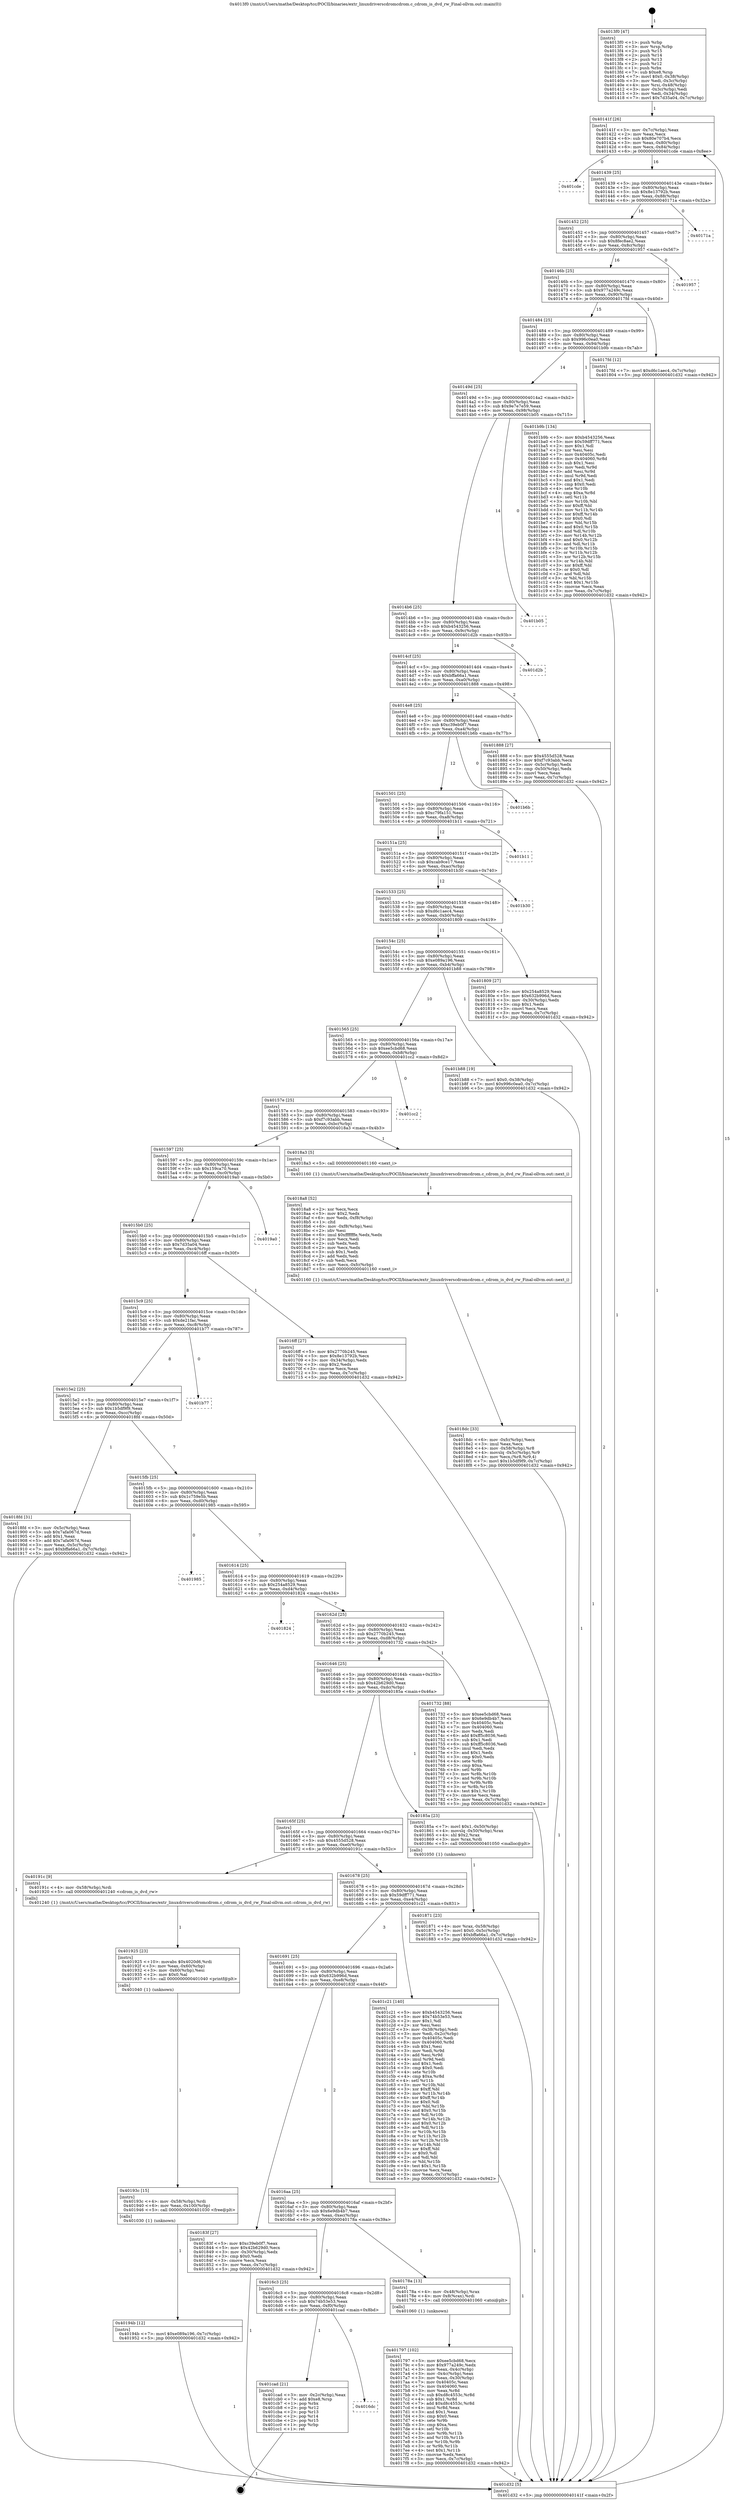 digraph "0x4013f0" {
  label = "0x4013f0 (/mnt/c/Users/mathe/Desktop/tcc/POCII/binaries/extr_linuxdriverscdromcdrom.c_cdrom_is_dvd_rw_Final-ollvm.out::main(0))"
  labelloc = "t"
  node[shape=record]

  Entry [label="",width=0.3,height=0.3,shape=circle,fillcolor=black,style=filled]
  "0x40141f" [label="{
     0x40141f [26]\l
     | [instrs]\l
     &nbsp;&nbsp;0x40141f \<+3\>: mov -0x7c(%rbp),%eax\l
     &nbsp;&nbsp;0x401422 \<+2\>: mov %eax,%ecx\l
     &nbsp;&nbsp;0x401424 \<+6\>: sub $0x80e707b4,%ecx\l
     &nbsp;&nbsp;0x40142a \<+3\>: mov %eax,-0x80(%rbp)\l
     &nbsp;&nbsp;0x40142d \<+6\>: mov %ecx,-0x84(%rbp)\l
     &nbsp;&nbsp;0x401433 \<+6\>: je 0000000000401cde \<main+0x8ee\>\l
  }"]
  "0x401cde" [label="{
     0x401cde\l
  }", style=dashed]
  "0x401439" [label="{
     0x401439 [25]\l
     | [instrs]\l
     &nbsp;&nbsp;0x401439 \<+5\>: jmp 000000000040143e \<main+0x4e\>\l
     &nbsp;&nbsp;0x40143e \<+3\>: mov -0x80(%rbp),%eax\l
     &nbsp;&nbsp;0x401441 \<+5\>: sub $0x8e13792b,%eax\l
     &nbsp;&nbsp;0x401446 \<+6\>: mov %eax,-0x88(%rbp)\l
     &nbsp;&nbsp;0x40144c \<+6\>: je 000000000040171a \<main+0x32a\>\l
  }"]
  Exit [label="",width=0.3,height=0.3,shape=circle,fillcolor=black,style=filled,peripheries=2]
  "0x40171a" [label="{
     0x40171a\l
  }", style=dashed]
  "0x401452" [label="{
     0x401452 [25]\l
     | [instrs]\l
     &nbsp;&nbsp;0x401452 \<+5\>: jmp 0000000000401457 \<main+0x67\>\l
     &nbsp;&nbsp;0x401457 \<+3\>: mov -0x80(%rbp),%eax\l
     &nbsp;&nbsp;0x40145a \<+5\>: sub $0x8fec8ae2,%eax\l
     &nbsp;&nbsp;0x40145f \<+6\>: mov %eax,-0x8c(%rbp)\l
     &nbsp;&nbsp;0x401465 \<+6\>: je 0000000000401957 \<main+0x567\>\l
  }"]
  "0x4016dc" [label="{
     0x4016dc\l
  }", style=dashed]
  "0x401957" [label="{
     0x401957\l
  }", style=dashed]
  "0x40146b" [label="{
     0x40146b [25]\l
     | [instrs]\l
     &nbsp;&nbsp;0x40146b \<+5\>: jmp 0000000000401470 \<main+0x80\>\l
     &nbsp;&nbsp;0x401470 \<+3\>: mov -0x80(%rbp),%eax\l
     &nbsp;&nbsp;0x401473 \<+5\>: sub $0x977a249c,%eax\l
     &nbsp;&nbsp;0x401478 \<+6\>: mov %eax,-0x90(%rbp)\l
     &nbsp;&nbsp;0x40147e \<+6\>: je 00000000004017fd \<main+0x40d\>\l
  }"]
  "0x401cad" [label="{
     0x401cad [21]\l
     | [instrs]\l
     &nbsp;&nbsp;0x401cad \<+3\>: mov -0x2c(%rbp),%eax\l
     &nbsp;&nbsp;0x401cb0 \<+7\>: add $0xe8,%rsp\l
     &nbsp;&nbsp;0x401cb7 \<+1\>: pop %rbx\l
     &nbsp;&nbsp;0x401cb8 \<+2\>: pop %r12\l
     &nbsp;&nbsp;0x401cba \<+2\>: pop %r13\l
     &nbsp;&nbsp;0x401cbc \<+2\>: pop %r14\l
     &nbsp;&nbsp;0x401cbe \<+2\>: pop %r15\l
     &nbsp;&nbsp;0x401cc0 \<+1\>: pop %rbp\l
     &nbsp;&nbsp;0x401cc1 \<+1\>: ret\l
  }"]
  "0x4017fd" [label="{
     0x4017fd [12]\l
     | [instrs]\l
     &nbsp;&nbsp;0x4017fd \<+7\>: movl $0xd6c1aec4,-0x7c(%rbp)\l
     &nbsp;&nbsp;0x401804 \<+5\>: jmp 0000000000401d32 \<main+0x942\>\l
  }"]
  "0x401484" [label="{
     0x401484 [25]\l
     | [instrs]\l
     &nbsp;&nbsp;0x401484 \<+5\>: jmp 0000000000401489 \<main+0x99\>\l
     &nbsp;&nbsp;0x401489 \<+3\>: mov -0x80(%rbp),%eax\l
     &nbsp;&nbsp;0x40148c \<+5\>: sub $0x996c0ea0,%eax\l
     &nbsp;&nbsp;0x401491 \<+6\>: mov %eax,-0x94(%rbp)\l
     &nbsp;&nbsp;0x401497 \<+6\>: je 0000000000401b9b \<main+0x7ab\>\l
  }"]
  "0x40194b" [label="{
     0x40194b [12]\l
     | [instrs]\l
     &nbsp;&nbsp;0x40194b \<+7\>: movl $0xe089a196,-0x7c(%rbp)\l
     &nbsp;&nbsp;0x401952 \<+5\>: jmp 0000000000401d32 \<main+0x942\>\l
  }"]
  "0x401b9b" [label="{
     0x401b9b [134]\l
     | [instrs]\l
     &nbsp;&nbsp;0x401b9b \<+5\>: mov $0xb4543256,%eax\l
     &nbsp;&nbsp;0x401ba0 \<+5\>: mov $0x59dff771,%ecx\l
     &nbsp;&nbsp;0x401ba5 \<+2\>: mov $0x1,%dl\l
     &nbsp;&nbsp;0x401ba7 \<+2\>: xor %esi,%esi\l
     &nbsp;&nbsp;0x401ba9 \<+7\>: mov 0x40405c,%edi\l
     &nbsp;&nbsp;0x401bb0 \<+8\>: mov 0x404060,%r8d\l
     &nbsp;&nbsp;0x401bb8 \<+3\>: sub $0x1,%esi\l
     &nbsp;&nbsp;0x401bbb \<+3\>: mov %edi,%r9d\l
     &nbsp;&nbsp;0x401bbe \<+3\>: add %esi,%r9d\l
     &nbsp;&nbsp;0x401bc1 \<+4\>: imul %r9d,%edi\l
     &nbsp;&nbsp;0x401bc5 \<+3\>: and $0x1,%edi\l
     &nbsp;&nbsp;0x401bc8 \<+3\>: cmp $0x0,%edi\l
     &nbsp;&nbsp;0x401bcb \<+4\>: sete %r10b\l
     &nbsp;&nbsp;0x401bcf \<+4\>: cmp $0xa,%r8d\l
     &nbsp;&nbsp;0x401bd3 \<+4\>: setl %r11b\l
     &nbsp;&nbsp;0x401bd7 \<+3\>: mov %r10b,%bl\l
     &nbsp;&nbsp;0x401bda \<+3\>: xor $0xff,%bl\l
     &nbsp;&nbsp;0x401bdd \<+3\>: mov %r11b,%r14b\l
     &nbsp;&nbsp;0x401be0 \<+4\>: xor $0xff,%r14b\l
     &nbsp;&nbsp;0x401be4 \<+3\>: xor $0x0,%dl\l
     &nbsp;&nbsp;0x401be7 \<+3\>: mov %bl,%r15b\l
     &nbsp;&nbsp;0x401bea \<+4\>: and $0x0,%r15b\l
     &nbsp;&nbsp;0x401bee \<+3\>: and %dl,%r10b\l
     &nbsp;&nbsp;0x401bf1 \<+3\>: mov %r14b,%r12b\l
     &nbsp;&nbsp;0x401bf4 \<+4\>: and $0x0,%r12b\l
     &nbsp;&nbsp;0x401bf8 \<+3\>: and %dl,%r11b\l
     &nbsp;&nbsp;0x401bfb \<+3\>: or %r10b,%r15b\l
     &nbsp;&nbsp;0x401bfe \<+3\>: or %r11b,%r12b\l
     &nbsp;&nbsp;0x401c01 \<+3\>: xor %r12b,%r15b\l
     &nbsp;&nbsp;0x401c04 \<+3\>: or %r14b,%bl\l
     &nbsp;&nbsp;0x401c07 \<+3\>: xor $0xff,%bl\l
     &nbsp;&nbsp;0x401c0a \<+3\>: or $0x0,%dl\l
     &nbsp;&nbsp;0x401c0d \<+2\>: and %dl,%bl\l
     &nbsp;&nbsp;0x401c0f \<+3\>: or %bl,%r15b\l
     &nbsp;&nbsp;0x401c12 \<+4\>: test $0x1,%r15b\l
     &nbsp;&nbsp;0x401c16 \<+3\>: cmovne %ecx,%eax\l
     &nbsp;&nbsp;0x401c19 \<+3\>: mov %eax,-0x7c(%rbp)\l
     &nbsp;&nbsp;0x401c1c \<+5\>: jmp 0000000000401d32 \<main+0x942\>\l
  }"]
  "0x40149d" [label="{
     0x40149d [25]\l
     | [instrs]\l
     &nbsp;&nbsp;0x40149d \<+5\>: jmp 00000000004014a2 \<main+0xb2\>\l
     &nbsp;&nbsp;0x4014a2 \<+3\>: mov -0x80(%rbp),%eax\l
     &nbsp;&nbsp;0x4014a5 \<+5\>: sub $0x9e7e7e59,%eax\l
     &nbsp;&nbsp;0x4014aa \<+6\>: mov %eax,-0x98(%rbp)\l
     &nbsp;&nbsp;0x4014b0 \<+6\>: je 0000000000401b05 \<main+0x715\>\l
  }"]
  "0x40193c" [label="{
     0x40193c [15]\l
     | [instrs]\l
     &nbsp;&nbsp;0x40193c \<+4\>: mov -0x58(%rbp),%rdi\l
     &nbsp;&nbsp;0x401940 \<+6\>: mov %eax,-0x100(%rbp)\l
     &nbsp;&nbsp;0x401946 \<+5\>: call 0000000000401030 \<free@plt\>\l
     | [calls]\l
     &nbsp;&nbsp;0x401030 \{1\} (unknown)\l
  }"]
  "0x401b05" [label="{
     0x401b05\l
  }", style=dashed]
  "0x4014b6" [label="{
     0x4014b6 [25]\l
     | [instrs]\l
     &nbsp;&nbsp;0x4014b6 \<+5\>: jmp 00000000004014bb \<main+0xcb\>\l
     &nbsp;&nbsp;0x4014bb \<+3\>: mov -0x80(%rbp),%eax\l
     &nbsp;&nbsp;0x4014be \<+5\>: sub $0xb4543256,%eax\l
     &nbsp;&nbsp;0x4014c3 \<+6\>: mov %eax,-0x9c(%rbp)\l
     &nbsp;&nbsp;0x4014c9 \<+6\>: je 0000000000401d2b \<main+0x93b\>\l
  }"]
  "0x401925" [label="{
     0x401925 [23]\l
     | [instrs]\l
     &nbsp;&nbsp;0x401925 \<+10\>: movabs $0x4020d6,%rdi\l
     &nbsp;&nbsp;0x40192f \<+3\>: mov %eax,-0x60(%rbp)\l
     &nbsp;&nbsp;0x401932 \<+3\>: mov -0x60(%rbp),%esi\l
     &nbsp;&nbsp;0x401935 \<+2\>: mov $0x0,%al\l
     &nbsp;&nbsp;0x401937 \<+5\>: call 0000000000401040 \<printf@plt\>\l
     | [calls]\l
     &nbsp;&nbsp;0x401040 \{1\} (unknown)\l
  }"]
  "0x401d2b" [label="{
     0x401d2b\l
  }", style=dashed]
  "0x4014cf" [label="{
     0x4014cf [25]\l
     | [instrs]\l
     &nbsp;&nbsp;0x4014cf \<+5\>: jmp 00000000004014d4 \<main+0xe4\>\l
     &nbsp;&nbsp;0x4014d4 \<+3\>: mov -0x80(%rbp),%eax\l
     &nbsp;&nbsp;0x4014d7 \<+5\>: sub $0xbffa66a1,%eax\l
     &nbsp;&nbsp;0x4014dc \<+6\>: mov %eax,-0xa0(%rbp)\l
     &nbsp;&nbsp;0x4014e2 \<+6\>: je 0000000000401888 \<main+0x498\>\l
  }"]
  "0x4018dc" [label="{
     0x4018dc [33]\l
     | [instrs]\l
     &nbsp;&nbsp;0x4018dc \<+6\>: mov -0xfc(%rbp),%ecx\l
     &nbsp;&nbsp;0x4018e2 \<+3\>: imul %eax,%ecx\l
     &nbsp;&nbsp;0x4018e5 \<+4\>: mov -0x58(%rbp),%r8\l
     &nbsp;&nbsp;0x4018e9 \<+4\>: movslq -0x5c(%rbp),%r9\l
     &nbsp;&nbsp;0x4018ed \<+4\>: mov %ecx,(%r8,%r9,4)\l
     &nbsp;&nbsp;0x4018f1 \<+7\>: movl $0x1b5df9f9,-0x7c(%rbp)\l
     &nbsp;&nbsp;0x4018f8 \<+5\>: jmp 0000000000401d32 \<main+0x942\>\l
  }"]
  "0x401888" [label="{
     0x401888 [27]\l
     | [instrs]\l
     &nbsp;&nbsp;0x401888 \<+5\>: mov $0x4555d528,%eax\l
     &nbsp;&nbsp;0x40188d \<+5\>: mov $0xf7c93abb,%ecx\l
     &nbsp;&nbsp;0x401892 \<+3\>: mov -0x5c(%rbp),%edx\l
     &nbsp;&nbsp;0x401895 \<+3\>: cmp -0x50(%rbp),%edx\l
     &nbsp;&nbsp;0x401898 \<+3\>: cmovl %ecx,%eax\l
     &nbsp;&nbsp;0x40189b \<+3\>: mov %eax,-0x7c(%rbp)\l
     &nbsp;&nbsp;0x40189e \<+5\>: jmp 0000000000401d32 \<main+0x942\>\l
  }"]
  "0x4014e8" [label="{
     0x4014e8 [25]\l
     | [instrs]\l
     &nbsp;&nbsp;0x4014e8 \<+5\>: jmp 00000000004014ed \<main+0xfd\>\l
     &nbsp;&nbsp;0x4014ed \<+3\>: mov -0x80(%rbp),%eax\l
     &nbsp;&nbsp;0x4014f0 \<+5\>: sub $0xc39eb0f7,%eax\l
     &nbsp;&nbsp;0x4014f5 \<+6\>: mov %eax,-0xa4(%rbp)\l
     &nbsp;&nbsp;0x4014fb \<+6\>: je 0000000000401b6b \<main+0x77b\>\l
  }"]
  "0x4018a8" [label="{
     0x4018a8 [52]\l
     | [instrs]\l
     &nbsp;&nbsp;0x4018a8 \<+2\>: xor %ecx,%ecx\l
     &nbsp;&nbsp;0x4018aa \<+5\>: mov $0x2,%edx\l
     &nbsp;&nbsp;0x4018af \<+6\>: mov %edx,-0xf8(%rbp)\l
     &nbsp;&nbsp;0x4018b5 \<+1\>: cltd\l
     &nbsp;&nbsp;0x4018b6 \<+6\>: mov -0xf8(%rbp),%esi\l
     &nbsp;&nbsp;0x4018bc \<+2\>: idiv %esi\l
     &nbsp;&nbsp;0x4018be \<+6\>: imul $0xfffffffe,%edx,%edx\l
     &nbsp;&nbsp;0x4018c4 \<+2\>: mov %ecx,%edi\l
     &nbsp;&nbsp;0x4018c6 \<+2\>: sub %edx,%edi\l
     &nbsp;&nbsp;0x4018c8 \<+2\>: mov %ecx,%edx\l
     &nbsp;&nbsp;0x4018ca \<+3\>: sub $0x1,%edx\l
     &nbsp;&nbsp;0x4018cd \<+2\>: add %edx,%edi\l
     &nbsp;&nbsp;0x4018cf \<+2\>: sub %edi,%ecx\l
     &nbsp;&nbsp;0x4018d1 \<+6\>: mov %ecx,-0xfc(%rbp)\l
     &nbsp;&nbsp;0x4018d7 \<+5\>: call 0000000000401160 \<next_i\>\l
     | [calls]\l
     &nbsp;&nbsp;0x401160 \{1\} (/mnt/c/Users/mathe/Desktop/tcc/POCII/binaries/extr_linuxdriverscdromcdrom.c_cdrom_is_dvd_rw_Final-ollvm.out::next_i)\l
  }"]
  "0x401b6b" [label="{
     0x401b6b\l
  }", style=dashed]
  "0x401501" [label="{
     0x401501 [25]\l
     | [instrs]\l
     &nbsp;&nbsp;0x401501 \<+5\>: jmp 0000000000401506 \<main+0x116\>\l
     &nbsp;&nbsp;0x401506 \<+3\>: mov -0x80(%rbp),%eax\l
     &nbsp;&nbsp;0x401509 \<+5\>: sub $0xc79fa151,%eax\l
     &nbsp;&nbsp;0x40150e \<+6\>: mov %eax,-0xa8(%rbp)\l
     &nbsp;&nbsp;0x401514 \<+6\>: je 0000000000401b11 \<main+0x721\>\l
  }"]
  "0x401871" [label="{
     0x401871 [23]\l
     | [instrs]\l
     &nbsp;&nbsp;0x401871 \<+4\>: mov %rax,-0x58(%rbp)\l
     &nbsp;&nbsp;0x401875 \<+7\>: movl $0x0,-0x5c(%rbp)\l
     &nbsp;&nbsp;0x40187c \<+7\>: movl $0xbffa66a1,-0x7c(%rbp)\l
     &nbsp;&nbsp;0x401883 \<+5\>: jmp 0000000000401d32 \<main+0x942\>\l
  }"]
  "0x401b11" [label="{
     0x401b11\l
  }", style=dashed]
  "0x40151a" [label="{
     0x40151a [25]\l
     | [instrs]\l
     &nbsp;&nbsp;0x40151a \<+5\>: jmp 000000000040151f \<main+0x12f\>\l
     &nbsp;&nbsp;0x40151f \<+3\>: mov -0x80(%rbp),%eax\l
     &nbsp;&nbsp;0x401522 \<+5\>: sub $0xcab9ce17,%eax\l
     &nbsp;&nbsp;0x401527 \<+6\>: mov %eax,-0xac(%rbp)\l
     &nbsp;&nbsp;0x40152d \<+6\>: je 0000000000401b30 \<main+0x740\>\l
  }"]
  "0x401797" [label="{
     0x401797 [102]\l
     | [instrs]\l
     &nbsp;&nbsp;0x401797 \<+5\>: mov $0xee5cbd68,%ecx\l
     &nbsp;&nbsp;0x40179c \<+5\>: mov $0x977a249c,%edx\l
     &nbsp;&nbsp;0x4017a1 \<+3\>: mov %eax,-0x4c(%rbp)\l
     &nbsp;&nbsp;0x4017a4 \<+3\>: mov -0x4c(%rbp),%eax\l
     &nbsp;&nbsp;0x4017a7 \<+3\>: mov %eax,-0x30(%rbp)\l
     &nbsp;&nbsp;0x4017aa \<+7\>: mov 0x40405c,%eax\l
     &nbsp;&nbsp;0x4017b1 \<+7\>: mov 0x404060,%esi\l
     &nbsp;&nbsp;0x4017b8 \<+3\>: mov %eax,%r8d\l
     &nbsp;&nbsp;0x4017bb \<+7\>: sub $0xd8c4553c,%r8d\l
     &nbsp;&nbsp;0x4017c2 \<+4\>: sub $0x1,%r8d\l
     &nbsp;&nbsp;0x4017c6 \<+7\>: add $0xd8c4553c,%r8d\l
     &nbsp;&nbsp;0x4017cd \<+4\>: imul %r8d,%eax\l
     &nbsp;&nbsp;0x4017d1 \<+3\>: and $0x1,%eax\l
     &nbsp;&nbsp;0x4017d4 \<+3\>: cmp $0x0,%eax\l
     &nbsp;&nbsp;0x4017d7 \<+4\>: sete %r9b\l
     &nbsp;&nbsp;0x4017db \<+3\>: cmp $0xa,%esi\l
     &nbsp;&nbsp;0x4017de \<+4\>: setl %r10b\l
     &nbsp;&nbsp;0x4017e2 \<+3\>: mov %r9b,%r11b\l
     &nbsp;&nbsp;0x4017e5 \<+3\>: and %r10b,%r11b\l
     &nbsp;&nbsp;0x4017e8 \<+3\>: xor %r10b,%r9b\l
     &nbsp;&nbsp;0x4017eb \<+3\>: or %r9b,%r11b\l
     &nbsp;&nbsp;0x4017ee \<+4\>: test $0x1,%r11b\l
     &nbsp;&nbsp;0x4017f2 \<+3\>: cmovne %edx,%ecx\l
     &nbsp;&nbsp;0x4017f5 \<+3\>: mov %ecx,-0x7c(%rbp)\l
     &nbsp;&nbsp;0x4017f8 \<+5\>: jmp 0000000000401d32 \<main+0x942\>\l
  }"]
  "0x401b30" [label="{
     0x401b30\l
  }", style=dashed]
  "0x401533" [label="{
     0x401533 [25]\l
     | [instrs]\l
     &nbsp;&nbsp;0x401533 \<+5\>: jmp 0000000000401538 \<main+0x148\>\l
     &nbsp;&nbsp;0x401538 \<+3\>: mov -0x80(%rbp),%eax\l
     &nbsp;&nbsp;0x40153b \<+5\>: sub $0xd6c1aec4,%eax\l
     &nbsp;&nbsp;0x401540 \<+6\>: mov %eax,-0xb0(%rbp)\l
     &nbsp;&nbsp;0x401546 \<+6\>: je 0000000000401809 \<main+0x419\>\l
  }"]
  "0x4016c3" [label="{
     0x4016c3 [25]\l
     | [instrs]\l
     &nbsp;&nbsp;0x4016c3 \<+5\>: jmp 00000000004016c8 \<main+0x2d8\>\l
     &nbsp;&nbsp;0x4016c8 \<+3\>: mov -0x80(%rbp),%eax\l
     &nbsp;&nbsp;0x4016cb \<+5\>: sub $0x74b53e53,%eax\l
     &nbsp;&nbsp;0x4016d0 \<+6\>: mov %eax,-0xf0(%rbp)\l
     &nbsp;&nbsp;0x4016d6 \<+6\>: je 0000000000401cad \<main+0x8bd\>\l
  }"]
  "0x401809" [label="{
     0x401809 [27]\l
     | [instrs]\l
     &nbsp;&nbsp;0x401809 \<+5\>: mov $0x254a8529,%eax\l
     &nbsp;&nbsp;0x40180e \<+5\>: mov $0x632b996d,%ecx\l
     &nbsp;&nbsp;0x401813 \<+3\>: mov -0x30(%rbp),%edx\l
     &nbsp;&nbsp;0x401816 \<+3\>: cmp $0x1,%edx\l
     &nbsp;&nbsp;0x401819 \<+3\>: cmovl %ecx,%eax\l
     &nbsp;&nbsp;0x40181c \<+3\>: mov %eax,-0x7c(%rbp)\l
     &nbsp;&nbsp;0x40181f \<+5\>: jmp 0000000000401d32 \<main+0x942\>\l
  }"]
  "0x40154c" [label="{
     0x40154c [25]\l
     | [instrs]\l
     &nbsp;&nbsp;0x40154c \<+5\>: jmp 0000000000401551 \<main+0x161\>\l
     &nbsp;&nbsp;0x401551 \<+3\>: mov -0x80(%rbp),%eax\l
     &nbsp;&nbsp;0x401554 \<+5\>: sub $0xe089a196,%eax\l
     &nbsp;&nbsp;0x401559 \<+6\>: mov %eax,-0xb4(%rbp)\l
     &nbsp;&nbsp;0x40155f \<+6\>: je 0000000000401b88 \<main+0x798\>\l
  }"]
  "0x40178a" [label="{
     0x40178a [13]\l
     | [instrs]\l
     &nbsp;&nbsp;0x40178a \<+4\>: mov -0x48(%rbp),%rax\l
     &nbsp;&nbsp;0x40178e \<+4\>: mov 0x8(%rax),%rdi\l
     &nbsp;&nbsp;0x401792 \<+5\>: call 0000000000401060 \<atoi@plt\>\l
     | [calls]\l
     &nbsp;&nbsp;0x401060 \{1\} (unknown)\l
  }"]
  "0x401b88" [label="{
     0x401b88 [19]\l
     | [instrs]\l
     &nbsp;&nbsp;0x401b88 \<+7\>: movl $0x0,-0x38(%rbp)\l
     &nbsp;&nbsp;0x401b8f \<+7\>: movl $0x996c0ea0,-0x7c(%rbp)\l
     &nbsp;&nbsp;0x401b96 \<+5\>: jmp 0000000000401d32 \<main+0x942\>\l
  }"]
  "0x401565" [label="{
     0x401565 [25]\l
     | [instrs]\l
     &nbsp;&nbsp;0x401565 \<+5\>: jmp 000000000040156a \<main+0x17a\>\l
     &nbsp;&nbsp;0x40156a \<+3\>: mov -0x80(%rbp),%eax\l
     &nbsp;&nbsp;0x40156d \<+5\>: sub $0xee5cbd68,%eax\l
     &nbsp;&nbsp;0x401572 \<+6\>: mov %eax,-0xb8(%rbp)\l
     &nbsp;&nbsp;0x401578 \<+6\>: je 0000000000401cc2 \<main+0x8d2\>\l
  }"]
  "0x4016aa" [label="{
     0x4016aa [25]\l
     | [instrs]\l
     &nbsp;&nbsp;0x4016aa \<+5\>: jmp 00000000004016af \<main+0x2bf\>\l
     &nbsp;&nbsp;0x4016af \<+3\>: mov -0x80(%rbp),%eax\l
     &nbsp;&nbsp;0x4016b2 \<+5\>: sub $0x6e9db4b7,%eax\l
     &nbsp;&nbsp;0x4016b7 \<+6\>: mov %eax,-0xec(%rbp)\l
     &nbsp;&nbsp;0x4016bd \<+6\>: je 000000000040178a \<main+0x39a\>\l
  }"]
  "0x401cc2" [label="{
     0x401cc2\l
  }", style=dashed]
  "0x40157e" [label="{
     0x40157e [25]\l
     | [instrs]\l
     &nbsp;&nbsp;0x40157e \<+5\>: jmp 0000000000401583 \<main+0x193\>\l
     &nbsp;&nbsp;0x401583 \<+3\>: mov -0x80(%rbp),%eax\l
     &nbsp;&nbsp;0x401586 \<+5\>: sub $0xf7c93abb,%eax\l
     &nbsp;&nbsp;0x40158b \<+6\>: mov %eax,-0xbc(%rbp)\l
     &nbsp;&nbsp;0x401591 \<+6\>: je 00000000004018a3 \<main+0x4b3\>\l
  }"]
  "0x40183f" [label="{
     0x40183f [27]\l
     | [instrs]\l
     &nbsp;&nbsp;0x40183f \<+5\>: mov $0xc39eb0f7,%eax\l
     &nbsp;&nbsp;0x401844 \<+5\>: mov $0x42b629d0,%ecx\l
     &nbsp;&nbsp;0x401849 \<+3\>: mov -0x30(%rbp),%edx\l
     &nbsp;&nbsp;0x40184c \<+3\>: cmp $0x0,%edx\l
     &nbsp;&nbsp;0x40184f \<+3\>: cmove %ecx,%eax\l
     &nbsp;&nbsp;0x401852 \<+3\>: mov %eax,-0x7c(%rbp)\l
     &nbsp;&nbsp;0x401855 \<+5\>: jmp 0000000000401d32 \<main+0x942\>\l
  }"]
  "0x4018a3" [label="{
     0x4018a3 [5]\l
     | [instrs]\l
     &nbsp;&nbsp;0x4018a3 \<+5\>: call 0000000000401160 \<next_i\>\l
     | [calls]\l
     &nbsp;&nbsp;0x401160 \{1\} (/mnt/c/Users/mathe/Desktop/tcc/POCII/binaries/extr_linuxdriverscdromcdrom.c_cdrom_is_dvd_rw_Final-ollvm.out::next_i)\l
  }"]
  "0x401597" [label="{
     0x401597 [25]\l
     | [instrs]\l
     &nbsp;&nbsp;0x401597 \<+5\>: jmp 000000000040159c \<main+0x1ac\>\l
     &nbsp;&nbsp;0x40159c \<+3\>: mov -0x80(%rbp),%eax\l
     &nbsp;&nbsp;0x40159f \<+5\>: sub $0x159ca70,%eax\l
     &nbsp;&nbsp;0x4015a4 \<+6\>: mov %eax,-0xc0(%rbp)\l
     &nbsp;&nbsp;0x4015aa \<+6\>: je 00000000004019a0 \<main+0x5b0\>\l
  }"]
  "0x401691" [label="{
     0x401691 [25]\l
     | [instrs]\l
     &nbsp;&nbsp;0x401691 \<+5\>: jmp 0000000000401696 \<main+0x2a6\>\l
     &nbsp;&nbsp;0x401696 \<+3\>: mov -0x80(%rbp),%eax\l
     &nbsp;&nbsp;0x401699 \<+5\>: sub $0x632b996d,%eax\l
     &nbsp;&nbsp;0x40169e \<+6\>: mov %eax,-0xe8(%rbp)\l
     &nbsp;&nbsp;0x4016a4 \<+6\>: je 000000000040183f \<main+0x44f\>\l
  }"]
  "0x4019a0" [label="{
     0x4019a0\l
  }", style=dashed]
  "0x4015b0" [label="{
     0x4015b0 [25]\l
     | [instrs]\l
     &nbsp;&nbsp;0x4015b0 \<+5\>: jmp 00000000004015b5 \<main+0x1c5\>\l
     &nbsp;&nbsp;0x4015b5 \<+3\>: mov -0x80(%rbp),%eax\l
     &nbsp;&nbsp;0x4015b8 \<+5\>: sub $0x7d35a04,%eax\l
     &nbsp;&nbsp;0x4015bd \<+6\>: mov %eax,-0xc4(%rbp)\l
     &nbsp;&nbsp;0x4015c3 \<+6\>: je 00000000004016ff \<main+0x30f\>\l
  }"]
  "0x401c21" [label="{
     0x401c21 [140]\l
     | [instrs]\l
     &nbsp;&nbsp;0x401c21 \<+5\>: mov $0xb4543256,%eax\l
     &nbsp;&nbsp;0x401c26 \<+5\>: mov $0x74b53e53,%ecx\l
     &nbsp;&nbsp;0x401c2b \<+2\>: mov $0x1,%dl\l
     &nbsp;&nbsp;0x401c2d \<+2\>: xor %esi,%esi\l
     &nbsp;&nbsp;0x401c2f \<+3\>: mov -0x38(%rbp),%edi\l
     &nbsp;&nbsp;0x401c32 \<+3\>: mov %edi,-0x2c(%rbp)\l
     &nbsp;&nbsp;0x401c35 \<+7\>: mov 0x40405c,%edi\l
     &nbsp;&nbsp;0x401c3c \<+8\>: mov 0x404060,%r8d\l
     &nbsp;&nbsp;0x401c44 \<+3\>: sub $0x1,%esi\l
     &nbsp;&nbsp;0x401c47 \<+3\>: mov %edi,%r9d\l
     &nbsp;&nbsp;0x401c4a \<+3\>: add %esi,%r9d\l
     &nbsp;&nbsp;0x401c4d \<+4\>: imul %r9d,%edi\l
     &nbsp;&nbsp;0x401c51 \<+3\>: and $0x1,%edi\l
     &nbsp;&nbsp;0x401c54 \<+3\>: cmp $0x0,%edi\l
     &nbsp;&nbsp;0x401c57 \<+4\>: sete %r10b\l
     &nbsp;&nbsp;0x401c5b \<+4\>: cmp $0xa,%r8d\l
     &nbsp;&nbsp;0x401c5f \<+4\>: setl %r11b\l
     &nbsp;&nbsp;0x401c63 \<+3\>: mov %r10b,%bl\l
     &nbsp;&nbsp;0x401c66 \<+3\>: xor $0xff,%bl\l
     &nbsp;&nbsp;0x401c69 \<+3\>: mov %r11b,%r14b\l
     &nbsp;&nbsp;0x401c6c \<+4\>: xor $0xff,%r14b\l
     &nbsp;&nbsp;0x401c70 \<+3\>: xor $0x0,%dl\l
     &nbsp;&nbsp;0x401c73 \<+3\>: mov %bl,%r15b\l
     &nbsp;&nbsp;0x401c76 \<+4\>: and $0x0,%r15b\l
     &nbsp;&nbsp;0x401c7a \<+3\>: and %dl,%r10b\l
     &nbsp;&nbsp;0x401c7d \<+3\>: mov %r14b,%r12b\l
     &nbsp;&nbsp;0x401c80 \<+4\>: and $0x0,%r12b\l
     &nbsp;&nbsp;0x401c84 \<+3\>: and %dl,%r11b\l
     &nbsp;&nbsp;0x401c87 \<+3\>: or %r10b,%r15b\l
     &nbsp;&nbsp;0x401c8a \<+3\>: or %r11b,%r12b\l
     &nbsp;&nbsp;0x401c8d \<+3\>: xor %r12b,%r15b\l
     &nbsp;&nbsp;0x401c90 \<+3\>: or %r14b,%bl\l
     &nbsp;&nbsp;0x401c93 \<+3\>: xor $0xff,%bl\l
     &nbsp;&nbsp;0x401c96 \<+3\>: or $0x0,%dl\l
     &nbsp;&nbsp;0x401c99 \<+2\>: and %dl,%bl\l
     &nbsp;&nbsp;0x401c9b \<+3\>: or %bl,%r15b\l
     &nbsp;&nbsp;0x401c9e \<+4\>: test $0x1,%r15b\l
     &nbsp;&nbsp;0x401ca2 \<+3\>: cmovne %ecx,%eax\l
     &nbsp;&nbsp;0x401ca5 \<+3\>: mov %eax,-0x7c(%rbp)\l
     &nbsp;&nbsp;0x401ca8 \<+5\>: jmp 0000000000401d32 \<main+0x942\>\l
  }"]
  "0x4016ff" [label="{
     0x4016ff [27]\l
     | [instrs]\l
     &nbsp;&nbsp;0x4016ff \<+5\>: mov $0x2770b245,%eax\l
     &nbsp;&nbsp;0x401704 \<+5\>: mov $0x8e13792b,%ecx\l
     &nbsp;&nbsp;0x401709 \<+3\>: mov -0x34(%rbp),%edx\l
     &nbsp;&nbsp;0x40170c \<+3\>: cmp $0x2,%edx\l
     &nbsp;&nbsp;0x40170f \<+3\>: cmovne %ecx,%eax\l
     &nbsp;&nbsp;0x401712 \<+3\>: mov %eax,-0x7c(%rbp)\l
     &nbsp;&nbsp;0x401715 \<+5\>: jmp 0000000000401d32 \<main+0x942\>\l
  }"]
  "0x4015c9" [label="{
     0x4015c9 [25]\l
     | [instrs]\l
     &nbsp;&nbsp;0x4015c9 \<+5\>: jmp 00000000004015ce \<main+0x1de\>\l
     &nbsp;&nbsp;0x4015ce \<+3\>: mov -0x80(%rbp),%eax\l
     &nbsp;&nbsp;0x4015d1 \<+5\>: sub $0xde21fac,%eax\l
     &nbsp;&nbsp;0x4015d6 \<+6\>: mov %eax,-0xc8(%rbp)\l
     &nbsp;&nbsp;0x4015dc \<+6\>: je 0000000000401b77 \<main+0x787\>\l
  }"]
  "0x401d32" [label="{
     0x401d32 [5]\l
     | [instrs]\l
     &nbsp;&nbsp;0x401d32 \<+5\>: jmp 000000000040141f \<main+0x2f\>\l
  }"]
  "0x4013f0" [label="{
     0x4013f0 [47]\l
     | [instrs]\l
     &nbsp;&nbsp;0x4013f0 \<+1\>: push %rbp\l
     &nbsp;&nbsp;0x4013f1 \<+3\>: mov %rsp,%rbp\l
     &nbsp;&nbsp;0x4013f4 \<+2\>: push %r15\l
     &nbsp;&nbsp;0x4013f6 \<+2\>: push %r14\l
     &nbsp;&nbsp;0x4013f8 \<+2\>: push %r13\l
     &nbsp;&nbsp;0x4013fa \<+2\>: push %r12\l
     &nbsp;&nbsp;0x4013fc \<+1\>: push %rbx\l
     &nbsp;&nbsp;0x4013fd \<+7\>: sub $0xe8,%rsp\l
     &nbsp;&nbsp;0x401404 \<+7\>: movl $0x0,-0x38(%rbp)\l
     &nbsp;&nbsp;0x40140b \<+3\>: mov %edi,-0x3c(%rbp)\l
     &nbsp;&nbsp;0x40140e \<+4\>: mov %rsi,-0x48(%rbp)\l
     &nbsp;&nbsp;0x401412 \<+3\>: mov -0x3c(%rbp),%edi\l
     &nbsp;&nbsp;0x401415 \<+3\>: mov %edi,-0x34(%rbp)\l
     &nbsp;&nbsp;0x401418 \<+7\>: movl $0x7d35a04,-0x7c(%rbp)\l
  }"]
  "0x401678" [label="{
     0x401678 [25]\l
     | [instrs]\l
     &nbsp;&nbsp;0x401678 \<+5\>: jmp 000000000040167d \<main+0x28d\>\l
     &nbsp;&nbsp;0x40167d \<+3\>: mov -0x80(%rbp),%eax\l
     &nbsp;&nbsp;0x401680 \<+5\>: sub $0x59dff771,%eax\l
     &nbsp;&nbsp;0x401685 \<+6\>: mov %eax,-0xe4(%rbp)\l
     &nbsp;&nbsp;0x40168b \<+6\>: je 0000000000401c21 \<main+0x831\>\l
  }"]
  "0x401b77" [label="{
     0x401b77\l
  }", style=dashed]
  "0x4015e2" [label="{
     0x4015e2 [25]\l
     | [instrs]\l
     &nbsp;&nbsp;0x4015e2 \<+5\>: jmp 00000000004015e7 \<main+0x1f7\>\l
     &nbsp;&nbsp;0x4015e7 \<+3\>: mov -0x80(%rbp),%eax\l
     &nbsp;&nbsp;0x4015ea \<+5\>: sub $0x1b5df9f9,%eax\l
     &nbsp;&nbsp;0x4015ef \<+6\>: mov %eax,-0xcc(%rbp)\l
     &nbsp;&nbsp;0x4015f5 \<+6\>: je 00000000004018fd \<main+0x50d\>\l
  }"]
  "0x40191c" [label="{
     0x40191c [9]\l
     | [instrs]\l
     &nbsp;&nbsp;0x40191c \<+4\>: mov -0x58(%rbp),%rdi\l
     &nbsp;&nbsp;0x401920 \<+5\>: call 0000000000401240 \<cdrom_is_dvd_rw\>\l
     | [calls]\l
     &nbsp;&nbsp;0x401240 \{1\} (/mnt/c/Users/mathe/Desktop/tcc/POCII/binaries/extr_linuxdriverscdromcdrom.c_cdrom_is_dvd_rw_Final-ollvm.out::cdrom_is_dvd_rw)\l
  }"]
  "0x4018fd" [label="{
     0x4018fd [31]\l
     | [instrs]\l
     &nbsp;&nbsp;0x4018fd \<+3\>: mov -0x5c(%rbp),%eax\l
     &nbsp;&nbsp;0x401900 \<+5\>: sub $0x7afa067d,%eax\l
     &nbsp;&nbsp;0x401905 \<+3\>: add $0x1,%eax\l
     &nbsp;&nbsp;0x401908 \<+5\>: add $0x7afa067d,%eax\l
     &nbsp;&nbsp;0x40190d \<+3\>: mov %eax,-0x5c(%rbp)\l
     &nbsp;&nbsp;0x401910 \<+7\>: movl $0xbffa66a1,-0x7c(%rbp)\l
     &nbsp;&nbsp;0x401917 \<+5\>: jmp 0000000000401d32 \<main+0x942\>\l
  }"]
  "0x4015fb" [label="{
     0x4015fb [25]\l
     | [instrs]\l
     &nbsp;&nbsp;0x4015fb \<+5\>: jmp 0000000000401600 \<main+0x210\>\l
     &nbsp;&nbsp;0x401600 \<+3\>: mov -0x80(%rbp),%eax\l
     &nbsp;&nbsp;0x401603 \<+5\>: sub $0x1c759e5b,%eax\l
     &nbsp;&nbsp;0x401608 \<+6\>: mov %eax,-0xd0(%rbp)\l
     &nbsp;&nbsp;0x40160e \<+6\>: je 0000000000401985 \<main+0x595\>\l
  }"]
  "0x40165f" [label="{
     0x40165f [25]\l
     | [instrs]\l
     &nbsp;&nbsp;0x40165f \<+5\>: jmp 0000000000401664 \<main+0x274\>\l
     &nbsp;&nbsp;0x401664 \<+3\>: mov -0x80(%rbp),%eax\l
     &nbsp;&nbsp;0x401667 \<+5\>: sub $0x4555d528,%eax\l
     &nbsp;&nbsp;0x40166c \<+6\>: mov %eax,-0xe0(%rbp)\l
     &nbsp;&nbsp;0x401672 \<+6\>: je 000000000040191c \<main+0x52c\>\l
  }"]
  "0x401985" [label="{
     0x401985\l
  }", style=dashed]
  "0x401614" [label="{
     0x401614 [25]\l
     | [instrs]\l
     &nbsp;&nbsp;0x401614 \<+5\>: jmp 0000000000401619 \<main+0x229\>\l
     &nbsp;&nbsp;0x401619 \<+3\>: mov -0x80(%rbp),%eax\l
     &nbsp;&nbsp;0x40161c \<+5\>: sub $0x254a8529,%eax\l
     &nbsp;&nbsp;0x401621 \<+6\>: mov %eax,-0xd4(%rbp)\l
     &nbsp;&nbsp;0x401627 \<+6\>: je 0000000000401824 \<main+0x434\>\l
  }"]
  "0x40185a" [label="{
     0x40185a [23]\l
     | [instrs]\l
     &nbsp;&nbsp;0x40185a \<+7\>: movl $0x1,-0x50(%rbp)\l
     &nbsp;&nbsp;0x401861 \<+4\>: movslq -0x50(%rbp),%rax\l
     &nbsp;&nbsp;0x401865 \<+4\>: shl $0x2,%rax\l
     &nbsp;&nbsp;0x401869 \<+3\>: mov %rax,%rdi\l
     &nbsp;&nbsp;0x40186c \<+5\>: call 0000000000401050 \<malloc@plt\>\l
     | [calls]\l
     &nbsp;&nbsp;0x401050 \{1\} (unknown)\l
  }"]
  "0x401824" [label="{
     0x401824\l
  }", style=dashed]
  "0x40162d" [label="{
     0x40162d [25]\l
     | [instrs]\l
     &nbsp;&nbsp;0x40162d \<+5\>: jmp 0000000000401632 \<main+0x242\>\l
     &nbsp;&nbsp;0x401632 \<+3\>: mov -0x80(%rbp),%eax\l
     &nbsp;&nbsp;0x401635 \<+5\>: sub $0x2770b245,%eax\l
     &nbsp;&nbsp;0x40163a \<+6\>: mov %eax,-0xd8(%rbp)\l
     &nbsp;&nbsp;0x401640 \<+6\>: je 0000000000401732 \<main+0x342\>\l
  }"]
  "0x401646" [label="{
     0x401646 [25]\l
     | [instrs]\l
     &nbsp;&nbsp;0x401646 \<+5\>: jmp 000000000040164b \<main+0x25b\>\l
     &nbsp;&nbsp;0x40164b \<+3\>: mov -0x80(%rbp),%eax\l
     &nbsp;&nbsp;0x40164e \<+5\>: sub $0x42b629d0,%eax\l
     &nbsp;&nbsp;0x401653 \<+6\>: mov %eax,-0xdc(%rbp)\l
     &nbsp;&nbsp;0x401659 \<+6\>: je 000000000040185a \<main+0x46a\>\l
  }"]
  "0x401732" [label="{
     0x401732 [88]\l
     | [instrs]\l
     &nbsp;&nbsp;0x401732 \<+5\>: mov $0xee5cbd68,%eax\l
     &nbsp;&nbsp;0x401737 \<+5\>: mov $0x6e9db4b7,%ecx\l
     &nbsp;&nbsp;0x40173c \<+7\>: mov 0x40405c,%edx\l
     &nbsp;&nbsp;0x401743 \<+7\>: mov 0x404060,%esi\l
     &nbsp;&nbsp;0x40174a \<+2\>: mov %edx,%edi\l
     &nbsp;&nbsp;0x40174c \<+6\>: add $0xff5c8036,%edi\l
     &nbsp;&nbsp;0x401752 \<+3\>: sub $0x1,%edi\l
     &nbsp;&nbsp;0x401755 \<+6\>: sub $0xff5c8036,%edi\l
     &nbsp;&nbsp;0x40175b \<+3\>: imul %edi,%edx\l
     &nbsp;&nbsp;0x40175e \<+3\>: and $0x1,%edx\l
     &nbsp;&nbsp;0x401761 \<+3\>: cmp $0x0,%edx\l
     &nbsp;&nbsp;0x401764 \<+4\>: sete %r8b\l
     &nbsp;&nbsp;0x401768 \<+3\>: cmp $0xa,%esi\l
     &nbsp;&nbsp;0x40176b \<+4\>: setl %r9b\l
     &nbsp;&nbsp;0x40176f \<+3\>: mov %r8b,%r10b\l
     &nbsp;&nbsp;0x401772 \<+3\>: and %r9b,%r10b\l
     &nbsp;&nbsp;0x401775 \<+3\>: xor %r9b,%r8b\l
     &nbsp;&nbsp;0x401778 \<+3\>: or %r8b,%r10b\l
     &nbsp;&nbsp;0x40177b \<+4\>: test $0x1,%r10b\l
     &nbsp;&nbsp;0x40177f \<+3\>: cmovne %ecx,%eax\l
     &nbsp;&nbsp;0x401782 \<+3\>: mov %eax,-0x7c(%rbp)\l
     &nbsp;&nbsp;0x401785 \<+5\>: jmp 0000000000401d32 \<main+0x942\>\l
  }"]
  Entry -> "0x4013f0" [label=" 1"]
  "0x40141f" -> "0x401cde" [label=" 0"]
  "0x40141f" -> "0x401439" [label=" 16"]
  "0x401cad" -> Exit [label=" 1"]
  "0x401439" -> "0x40171a" [label=" 0"]
  "0x401439" -> "0x401452" [label=" 16"]
  "0x4016c3" -> "0x4016dc" [label=" 0"]
  "0x401452" -> "0x401957" [label=" 0"]
  "0x401452" -> "0x40146b" [label=" 16"]
  "0x4016c3" -> "0x401cad" [label=" 1"]
  "0x40146b" -> "0x4017fd" [label=" 1"]
  "0x40146b" -> "0x401484" [label=" 15"]
  "0x401c21" -> "0x401d32" [label=" 1"]
  "0x401484" -> "0x401b9b" [label=" 1"]
  "0x401484" -> "0x40149d" [label=" 14"]
  "0x401b9b" -> "0x401d32" [label=" 1"]
  "0x40149d" -> "0x401b05" [label=" 0"]
  "0x40149d" -> "0x4014b6" [label=" 14"]
  "0x401b88" -> "0x401d32" [label=" 1"]
  "0x4014b6" -> "0x401d2b" [label=" 0"]
  "0x4014b6" -> "0x4014cf" [label=" 14"]
  "0x40194b" -> "0x401d32" [label=" 1"]
  "0x4014cf" -> "0x401888" [label=" 2"]
  "0x4014cf" -> "0x4014e8" [label=" 12"]
  "0x40193c" -> "0x40194b" [label=" 1"]
  "0x4014e8" -> "0x401b6b" [label=" 0"]
  "0x4014e8" -> "0x401501" [label=" 12"]
  "0x401925" -> "0x40193c" [label=" 1"]
  "0x401501" -> "0x401b11" [label=" 0"]
  "0x401501" -> "0x40151a" [label=" 12"]
  "0x40191c" -> "0x401925" [label=" 1"]
  "0x40151a" -> "0x401b30" [label=" 0"]
  "0x40151a" -> "0x401533" [label=" 12"]
  "0x4018fd" -> "0x401d32" [label=" 1"]
  "0x401533" -> "0x401809" [label=" 1"]
  "0x401533" -> "0x40154c" [label=" 11"]
  "0x4018dc" -> "0x401d32" [label=" 1"]
  "0x40154c" -> "0x401b88" [label=" 1"]
  "0x40154c" -> "0x401565" [label=" 10"]
  "0x4018a8" -> "0x4018dc" [label=" 1"]
  "0x401565" -> "0x401cc2" [label=" 0"]
  "0x401565" -> "0x40157e" [label=" 10"]
  "0x401888" -> "0x401d32" [label=" 2"]
  "0x40157e" -> "0x4018a3" [label=" 1"]
  "0x40157e" -> "0x401597" [label=" 9"]
  "0x401871" -> "0x401d32" [label=" 1"]
  "0x401597" -> "0x4019a0" [label=" 0"]
  "0x401597" -> "0x4015b0" [label=" 9"]
  "0x40183f" -> "0x401d32" [label=" 1"]
  "0x4015b0" -> "0x4016ff" [label=" 1"]
  "0x4015b0" -> "0x4015c9" [label=" 8"]
  "0x4016ff" -> "0x401d32" [label=" 1"]
  "0x4013f0" -> "0x40141f" [label=" 1"]
  "0x401d32" -> "0x40141f" [label=" 15"]
  "0x401809" -> "0x401d32" [label=" 1"]
  "0x4015c9" -> "0x401b77" [label=" 0"]
  "0x4015c9" -> "0x4015e2" [label=" 8"]
  "0x401797" -> "0x401d32" [label=" 1"]
  "0x4015e2" -> "0x4018fd" [label=" 1"]
  "0x4015e2" -> "0x4015fb" [label=" 7"]
  "0x40178a" -> "0x401797" [label=" 1"]
  "0x4015fb" -> "0x401985" [label=" 0"]
  "0x4015fb" -> "0x401614" [label=" 7"]
  "0x4016aa" -> "0x40178a" [label=" 1"]
  "0x401614" -> "0x401824" [label=" 0"]
  "0x401614" -> "0x40162d" [label=" 7"]
  "0x4018a3" -> "0x4018a8" [label=" 1"]
  "0x40162d" -> "0x401732" [label=" 1"]
  "0x40162d" -> "0x401646" [label=" 6"]
  "0x401732" -> "0x401d32" [label=" 1"]
  "0x401691" -> "0x4016aa" [label=" 2"]
  "0x401646" -> "0x40185a" [label=" 1"]
  "0x401646" -> "0x40165f" [label=" 5"]
  "0x4016aa" -> "0x4016c3" [label=" 1"]
  "0x40165f" -> "0x40191c" [label=" 1"]
  "0x40165f" -> "0x401678" [label=" 4"]
  "0x4017fd" -> "0x401d32" [label=" 1"]
  "0x401678" -> "0x401c21" [label=" 1"]
  "0x401678" -> "0x401691" [label=" 3"]
  "0x40185a" -> "0x401871" [label=" 1"]
  "0x401691" -> "0x40183f" [label=" 1"]
}
